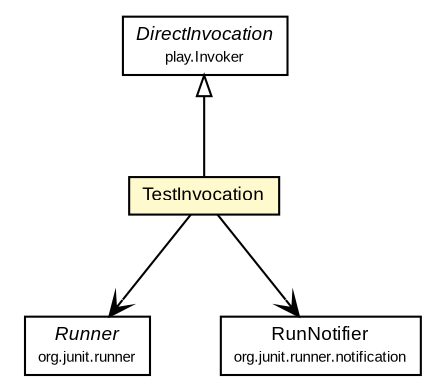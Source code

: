 #!/usr/local/bin/dot
#
# Class diagram 
# Generated by UMLGraph version R5_6-24-gf6e263 (http://www.umlgraph.org/)
#

digraph G {
	edge [fontname="arial",fontsize=10,labelfontname="arial",labelfontsize=10];
	node [fontname="arial",fontsize=10,shape=plaintext];
	nodesep=0.25;
	ranksep=0.5;
	// com.google.code.play.surefire.junit4.TestInvocation
	c127 [label=<<table title="com.google.code.play.surefire.junit4.TestInvocation" border="0" cellborder="1" cellspacing="0" cellpadding="2" port="p" bgcolor="lemonChiffon" href="./TestInvocation.html">
		<tr><td><table border="0" cellspacing="0" cellpadding="1">
<tr><td align="center" balign="center"> TestInvocation </td></tr>
		</table></td></tr>
		</table>>, URL="./TestInvocation.html", fontname="arial", fontcolor="black", fontsize=9.0];
	//com.google.code.play.surefire.junit4.TestInvocation extends play.Invoker.DirectInvocation
	c133:p -> c127:p [dir=back,arrowtail=empty];
	// com.google.code.play.surefire.junit4.TestInvocation NAVASSOC org.junit.runner.Runner
	c127:p -> c134:p [taillabel="", label="", headlabel="", fontname="arial", fontcolor="black", fontsize=10.0, color="black", arrowhead=open];
	// com.google.code.play.surefire.junit4.TestInvocation NAVASSOC org.junit.runner.notification.RunNotifier
	c127:p -> c135:p [taillabel="", label="", headlabel="", fontname="arial", fontcolor="black", fontsize=10.0, color="black", arrowhead=open];
	// org.junit.runner.Runner
	c134 [label=<<table title="org.junit.runner.Runner" border="0" cellborder="1" cellspacing="0" cellpadding="2" port="p" href="http://junit.sourceforge.net/javadoc_40/org/junit/runner/Runner.html">
		<tr><td><table border="0" cellspacing="0" cellpadding="1">
<tr><td align="center" balign="center"><font face="arial italic"> Runner </font></td></tr>
<tr><td align="center" balign="center"><font point-size="7.0"> org.junit.runner </font></td></tr>
		</table></td></tr>
		</table>>, URL="http://junit.sourceforge.net/javadoc_40/org/junit/runner/Runner.html", fontname="arial", fontcolor="black", fontsize=9.0];
	// play.Invoker.DirectInvocation
	c133 [label=<<table title="play.Invoker.DirectInvocation" border="0" cellborder="1" cellspacing="0" cellpadding="2" port="p">
		<tr><td><table border="0" cellspacing="0" cellpadding="1">
<tr><td align="center" balign="center"><font face="arial italic"> DirectInvocation </font></td></tr>
<tr><td align="center" balign="center"><font point-size="7.0"> play.Invoker </font></td></tr>
		</table></td></tr>
		</table>>, URL="null", fontname="arial", fontcolor="black", fontsize=9.0];
	// org.junit.runner.notification.RunNotifier
	c135 [label=<<table title="org.junit.runner.notification.RunNotifier" border="0" cellborder="1" cellspacing="0" cellpadding="2" port="p" href="http://junit.sourceforge.net/javadoc_40/org/junit/runner/notification/RunNotifier.html">
		<tr><td><table border="0" cellspacing="0" cellpadding="1">
<tr><td align="center" balign="center"> RunNotifier </td></tr>
<tr><td align="center" balign="center"><font point-size="7.0"> org.junit.runner.notification </font></td></tr>
		</table></td></tr>
		</table>>, URL="http://junit.sourceforge.net/javadoc_40/org/junit/runner/notification/RunNotifier.html", fontname="arial", fontcolor="black", fontsize=9.0];
}

